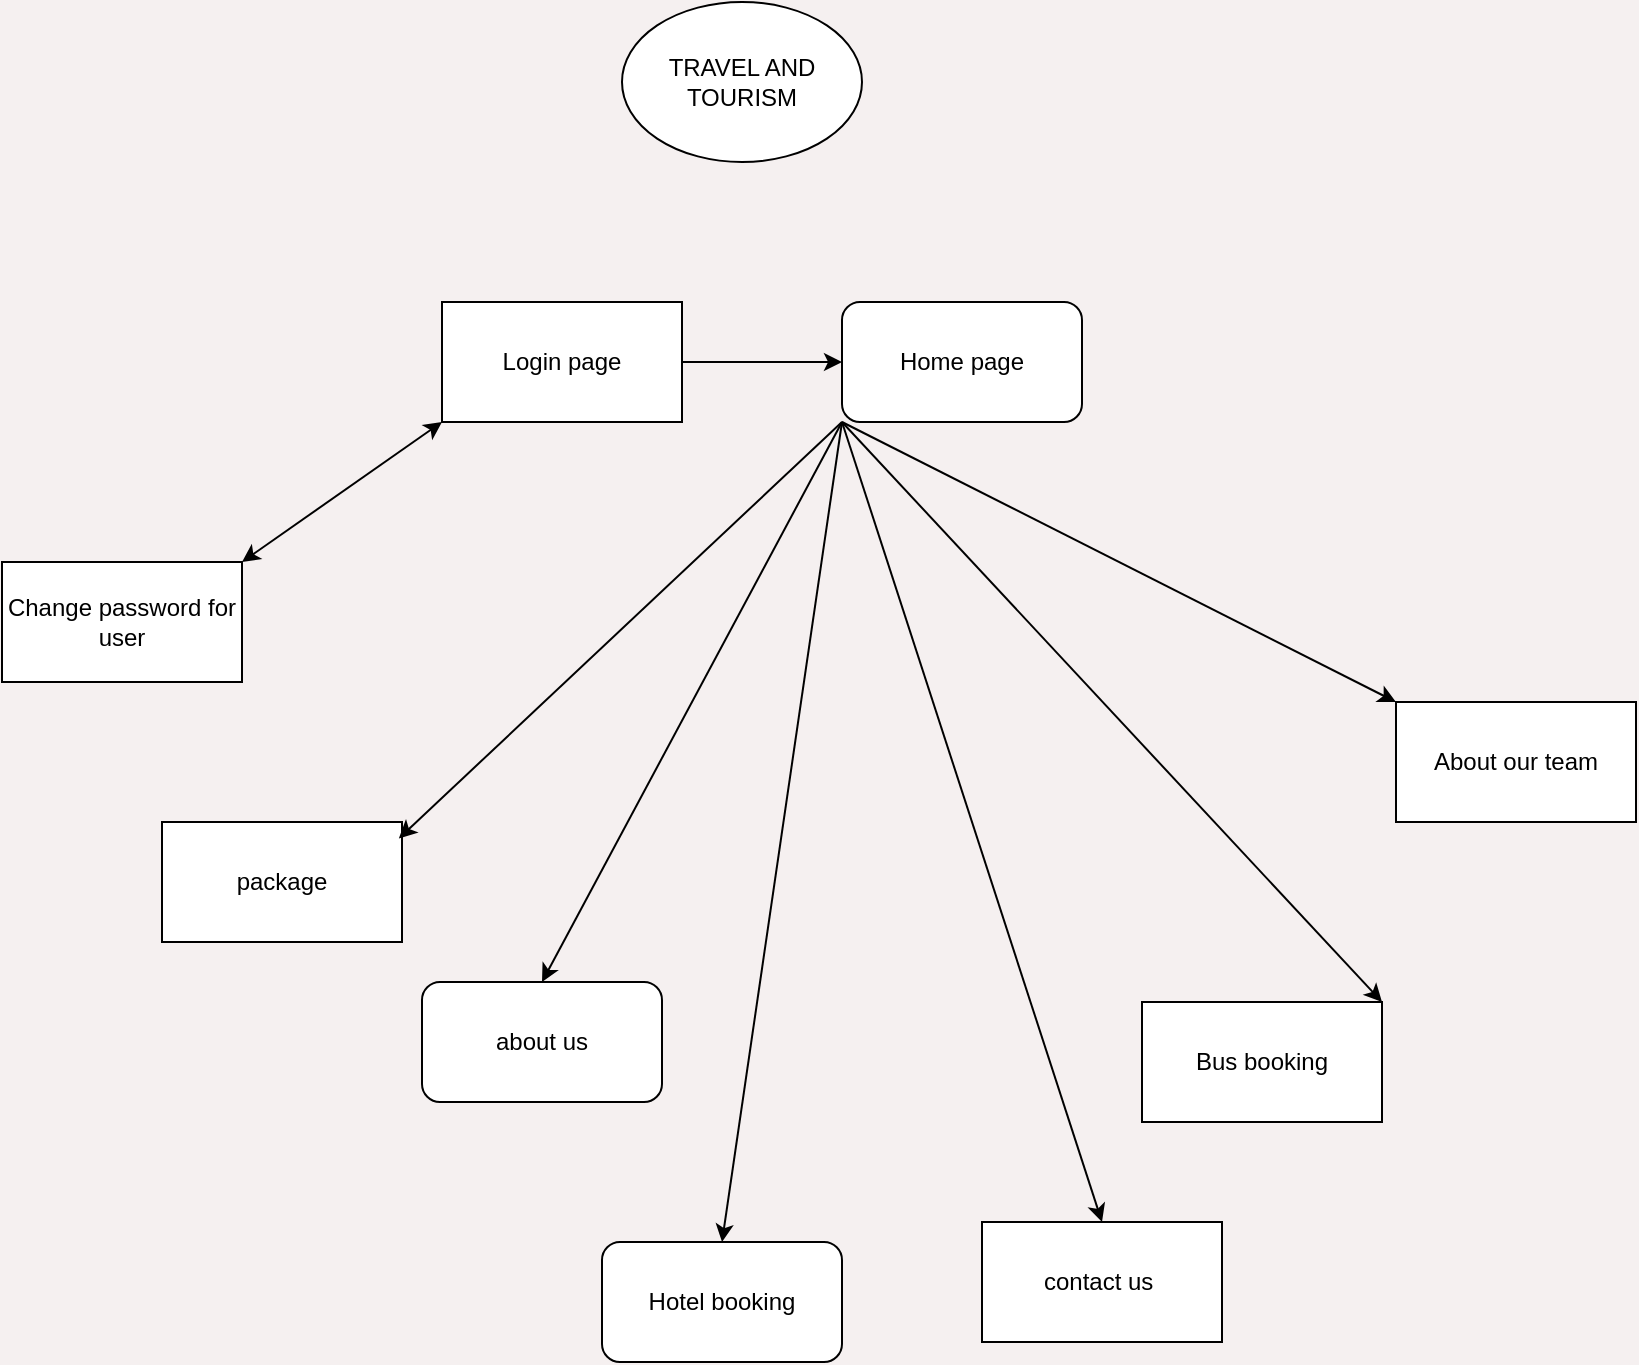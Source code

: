 <mxfile version="24.0.0" type="device">
  <diagram name="Page-1" id="X23q9K6vfmupCZOKAWCq">
    <mxGraphModel dx="1050" dy="1738" grid="1" gridSize="10" guides="1" tooltips="1" connect="1" arrows="1" fold="1" page="1" pageScale="1" pageWidth="827" pageHeight="1169" background="#f5f0f0" math="0" shadow="0">
      <root>
        <mxCell id="0" />
        <mxCell id="1" parent="0" />
        <mxCell id="RJSmquZwUhhX_-NvFB6b-2" value="Login page" style="rounded=0;whiteSpace=wrap;html=1;" vertex="1" parent="1">
          <mxGeometry x="350" y="20" width="120" height="60" as="geometry" />
        </mxCell>
        <mxCell id="RJSmquZwUhhX_-NvFB6b-3" value="Home page" style="rounded=1;whiteSpace=wrap;html=1;" vertex="1" parent="1">
          <mxGeometry x="550" y="20" width="120" height="60" as="geometry" />
        </mxCell>
        <mxCell id="RJSmquZwUhhX_-NvFB6b-4" value="about us" style="rounded=1;whiteSpace=wrap;html=1;" vertex="1" parent="1">
          <mxGeometry x="340" y="360" width="120" height="60" as="geometry" />
        </mxCell>
        <mxCell id="RJSmquZwUhhX_-NvFB6b-5" value="contact us&amp;nbsp;" style="rounded=0;whiteSpace=wrap;html=1;" vertex="1" parent="1">
          <mxGeometry x="620" y="480" width="120" height="60" as="geometry" />
        </mxCell>
        <mxCell id="RJSmquZwUhhX_-NvFB6b-6" value="package" style="rounded=0;whiteSpace=wrap;html=1;" vertex="1" parent="1">
          <mxGeometry x="210" y="280" width="120" height="60" as="geometry" />
        </mxCell>
        <mxCell id="RJSmquZwUhhX_-NvFB6b-7" value="Hotel booking" style="rounded=1;whiteSpace=wrap;html=1;" vertex="1" parent="1">
          <mxGeometry x="430" y="490" width="120" height="60" as="geometry" />
        </mxCell>
        <mxCell id="RJSmquZwUhhX_-NvFB6b-9" value="Bus booking" style="rounded=0;whiteSpace=wrap;html=1;" vertex="1" parent="1">
          <mxGeometry x="700" y="370" width="120" height="60" as="geometry" />
        </mxCell>
        <mxCell id="RJSmquZwUhhX_-NvFB6b-13" value="About our team" style="rounded=0;whiteSpace=wrap;html=1;" vertex="1" parent="1">
          <mxGeometry x="827" y="220" width="120" height="60" as="geometry" />
        </mxCell>
        <mxCell id="RJSmquZwUhhX_-NvFB6b-15" value="Change password for user" style="rounded=0;whiteSpace=wrap;html=1;" vertex="1" parent="1">
          <mxGeometry x="130" y="150" width="120" height="60" as="geometry" />
        </mxCell>
        <mxCell id="RJSmquZwUhhX_-NvFB6b-17" value="" style="endArrow=classic;html=1;rounded=0;entryX=0;entryY=0.5;entryDx=0;entryDy=0;exitX=1;exitY=0.5;exitDx=0;exitDy=0;" edge="1" parent="1" source="RJSmquZwUhhX_-NvFB6b-2" target="RJSmquZwUhhX_-NvFB6b-3">
          <mxGeometry width="50" height="50" relative="1" as="geometry">
            <mxPoint x="390" y="320" as="sourcePoint" />
            <mxPoint x="440" y="270" as="targetPoint" />
          </mxGeometry>
        </mxCell>
        <mxCell id="RJSmquZwUhhX_-NvFB6b-18" value="" style="endArrow=classic;html=1;rounded=0;entryX=0.5;entryY=0;entryDx=0;entryDy=0;exitX=0;exitY=1;exitDx=0;exitDy=0;" edge="1" parent="1" source="RJSmquZwUhhX_-NvFB6b-3" target="RJSmquZwUhhX_-NvFB6b-5">
          <mxGeometry width="50" height="50" relative="1" as="geometry">
            <mxPoint x="390" y="320" as="sourcePoint" />
            <mxPoint x="440" y="270" as="targetPoint" />
          </mxGeometry>
        </mxCell>
        <mxCell id="RJSmquZwUhhX_-NvFB6b-19" value="" style="endArrow=classic;html=1;rounded=0;entryX=0.987;entryY=0.137;entryDx=0;entryDy=0;entryPerimeter=0;exitX=0;exitY=1;exitDx=0;exitDy=0;" edge="1" parent="1" source="RJSmquZwUhhX_-NvFB6b-3" target="RJSmquZwUhhX_-NvFB6b-6">
          <mxGeometry width="50" height="50" relative="1" as="geometry">
            <mxPoint x="390" y="320" as="sourcePoint" />
            <mxPoint x="440" y="270" as="targetPoint" />
          </mxGeometry>
        </mxCell>
        <mxCell id="RJSmquZwUhhX_-NvFB6b-20" value="" style="endArrow=classic;html=1;rounded=0;entryX=0.5;entryY=0;entryDx=0;entryDy=0;" edge="1" parent="1" target="RJSmquZwUhhX_-NvFB6b-7">
          <mxGeometry width="50" height="50" relative="1" as="geometry">
            <mxPoint x="550" y="80" as="sourcePoint" />
            <mxPoint x="440" y="270" as="targetPoint" />
          </mxGeometry>
        </mxCell>
        <mxCell id="RJSmquZwUhhX_-NvFB6b-21" value="" style="endArrow=classic;html=1;rounded=0;entryX=1;entryY=0;entryDx=0;entryDy=0;" edge="1" parent="1" target="RJSmquZwUhhX_-NvFB6b-9">
          <mxGeometry width="50" height="50" relative="1" as="geometry">
            <mxPoint x="550" y="80" as="sourcePoint" />
            <mxPoint x="440" y="270" as="targetPoint" />
          </mxGeometry>
        </mxCell>
        <mxCell id="RJSmquZwUhhX_-NvFB6b-22" value="" style="endArrow=classic;html=1;rounded=0;entryX=0.5;entryY=0;entryDx=0;entryDy=0;" edge="1" parent="1" target="RJSmquZwUhhX_-NvFB6b-4">
          <mxGeometry width="50" height="50" relative="1" as="geometry">
            <mxPoint x="550" y="80" as="sourcePoint" />
            <mxPoint x="440" y="270" as="targetPoint" />
          </mxGeometry>
        </mxCell>
        <mxCell id="RJSmquZwUhhX_-NvFB6b-25" value="" style="endArrow=classic;html=1;rounded=0;entryX=0;entryY=0;entryDx=0;entryDy=0;" edge="1" parent="1" target="RJSmquZwUhhX_-NvFB6b-13">
          <mxGeometry width="50" height="50" relative="1" as="geometry">
            <mxPoint x="550" y="80" as="sourcePoint" />
            <mxPoint x="440" y="270" as="targetPoint" />
          </mxGeometry>
        </mxCell>
        <mxCell id="RJSmquZwUhhX_-NvFB6b-26" value="" style="endArrow=classic;startArrow=classic;html=1;rounded=0;entryX=0;entryY=1;entryDx=0;entryDy=0;exitX=1;exitY=0;exitDx=0;exitDy=0;" edge="1" parent="1" source="RJSmquZwUhhX_-NvFB6b-15" target="RJSmquZwUhhX_-NvFB6b-2">
          <mxGeometry width="50" height="50" relative="1" as="geometry">
            <mxPoint x="390" y="320" as="sourcePoint" />
            <mxPoint x="440" y="270" as="targetPoint" />
          </mxGeometry>
        </mxCell>
        <mxCell id="RJSmquZwUhhX_-NvFB6b-27" value="TRAVEL AND TOURISM" style="ellipse;whiteSpace=wrap;html=1;" vertex="1" parent="1">
          <mxGeometry x="440" y="-130" width="120" height="80" as="geometry" />
        </mxCell>
      </root>
    </mxGraphModel>
  </diagram>
</mxfile>
